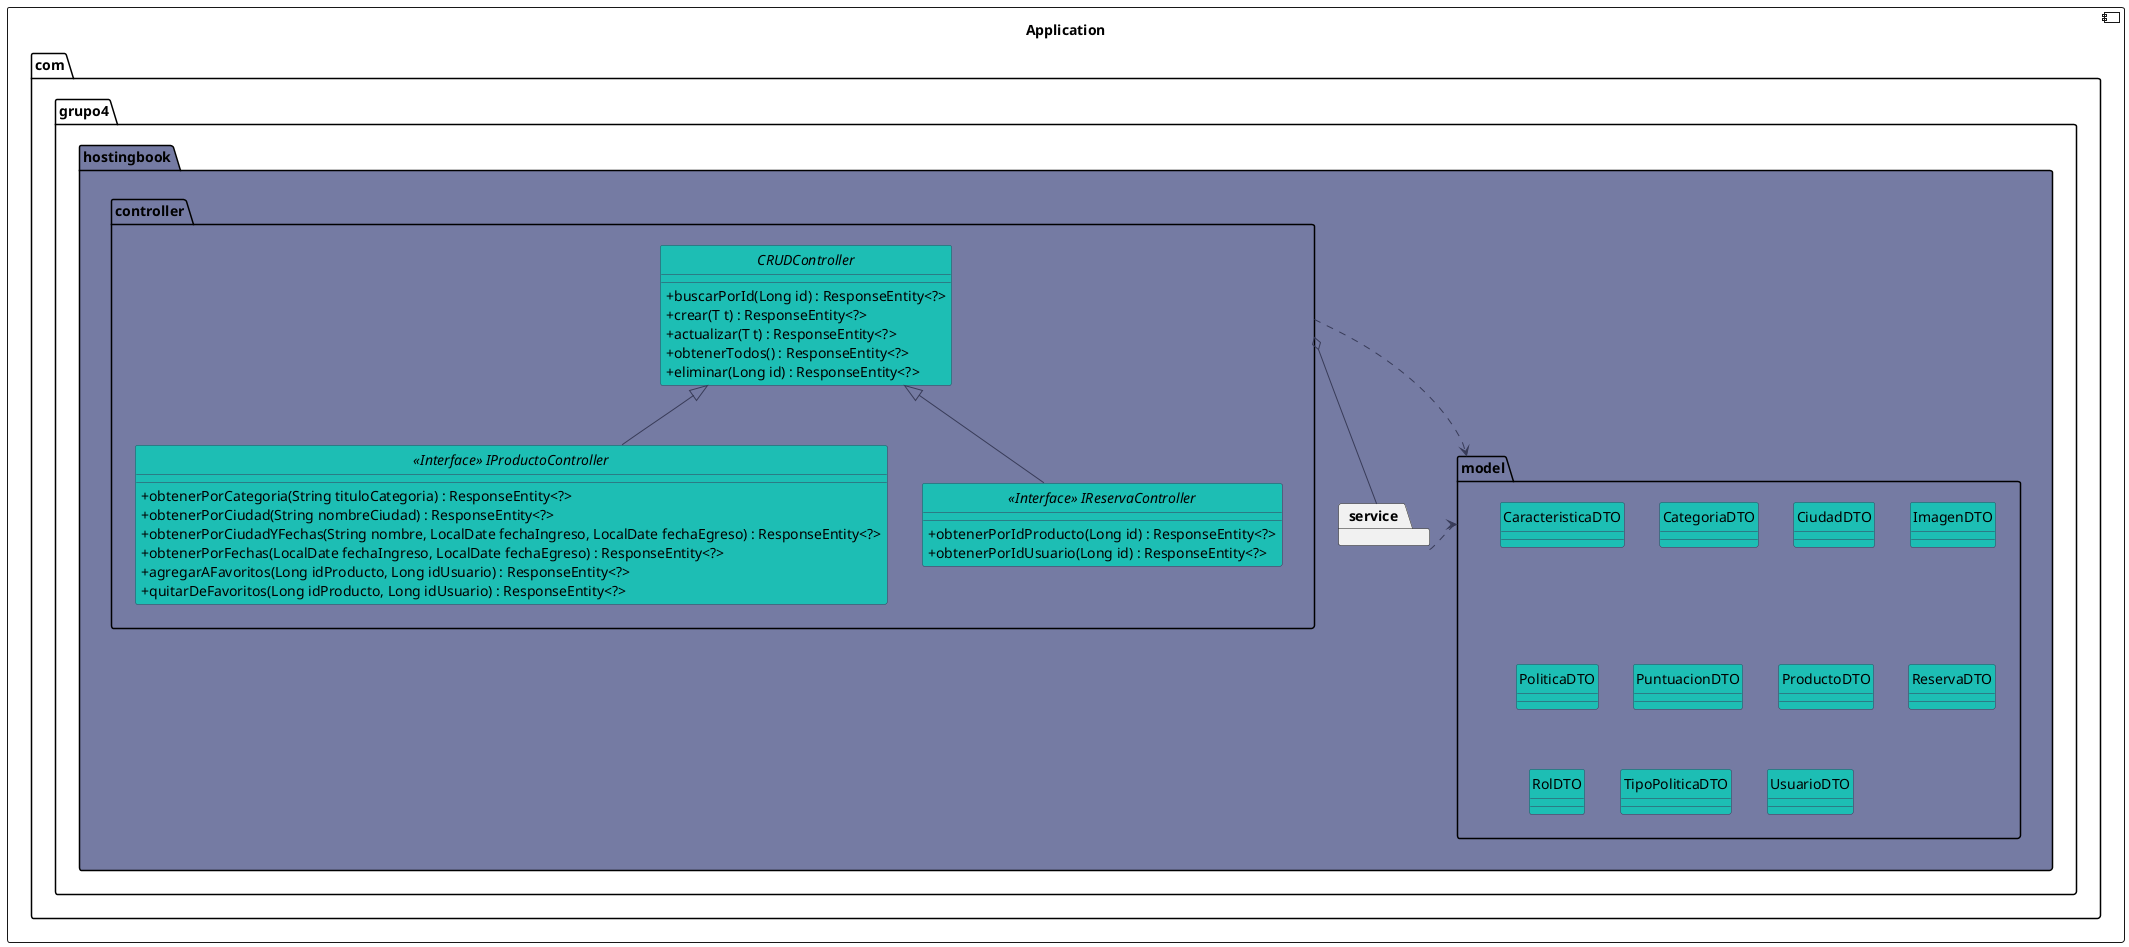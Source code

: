 @startuml
allowmixing
hide circle

skinparam database {
    BorderColor #383b58
    BackgroundColor #1dbeb4
    ArrowColor #383b58
    FontColor #545776
}

skinparam rectangle {
    BorderColor #383b58
    BackgroundColor #1dbeb4
    ArrowColor #383b58
}

skinparam class {
    BorderColor #383b58
    BackgroundColor #1dbeb4
    ArrowColor #383b58
    AttributeIconSize 0
}

skinparam note {
    BorderColor #545776
    BackgroundColor #f3f1ed
    FontColor #545776
}

component Application {
    package com.grupo4.hostingbook #757ba3 {

        package service

        package controller {
            interface CRUDController {
                + buscarPorId(Long id) : ResponseEntity<?>
                + crear(T t) : ResponseEntity<?>
                + actualizar(T t) : ResponseEntity<?>
                + obtenerTodos() : ResponseEntity<?>
                + eliminar(Long id) : ResponseEntity<?>
            }
            interface "<<Interface>> IProductoController" extends CRUDController {
                + obtenerPorCategoria(String tituloCategoria) : ResponseEntity<?>
                + obtenerPorCiudad(String nombreCiudad) : ResponseEntity<?>
                + obtenerPorCiudadYFechas(String nombre, LocalDate fechaIngreso, LocalDate fechaEgreso) : ResponseEntity<?>
                + obtenerPorFechas(LocalDate fechaIngreso, LocalDate fechaEgreso) : ResponseEntity<?>
                + agregarAFavoritos(Long idProducto, Long idUsuario) : ResponseEntity<?>
                + quitarDeFavoritos(Long idProducto, Long idUsuario) : ResponseEntity<?>
            }
            interface "<<Interface>> IReservaController" extends CRUDController {
                + obtenerPorIdProducto(Long id) : ResponseEntity<?>
                + obtenerPorIdUsuario(Long id) : ResponseEntity<?>
            }
        }

        package model {
            class CaracteristicaDTO
            class CategoriaDTO
            class CiudadDTO
            class ImagenDTO
            class PoliticaDTO
            class PuntuacionDTO
            class ProductoDTO
            class ReservaDTO
            class RolDTO
            class TipoPoliticaDTO
            class UsuarioDTO
        }

        controller ..> model
        service .> model
        controller o-- service
    }

}
@enduml